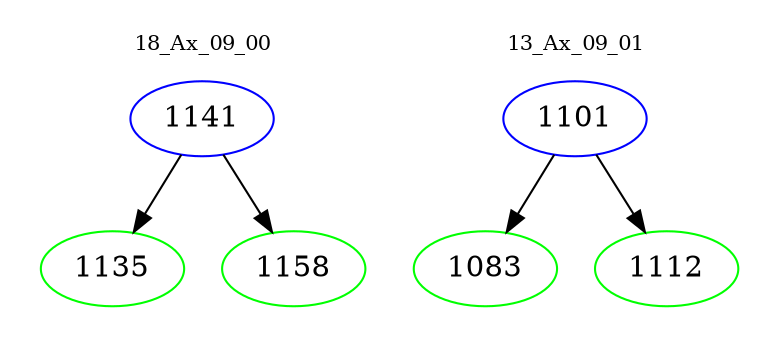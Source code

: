 digraph{
subgraph cluster_0 {
color = white
label = "18_Ax_09_00";
fontsize=10;
T0_1141 [label="1141", color="blue"]
T0_1141 -> T0_1135 [color="black"]
T0_1135 [label="1135", color="green"]
T0_1141 -> T0_1158 [color="black"]
T0_1158 [label="1158", color="green"]
}
subgraph cluster_1 {
color = white
label = "13_Ax_09_01";
fontsize=10;
T1_1101 [label="1101", color="blue"]
T1_1101 -> T1_1083 [color="black"]
T1_1083 [label="1083", color="green"]
T1_1101 -> T1_1112 [color="black"]
T1_1112 [label="1112", color="green"]
}
}
